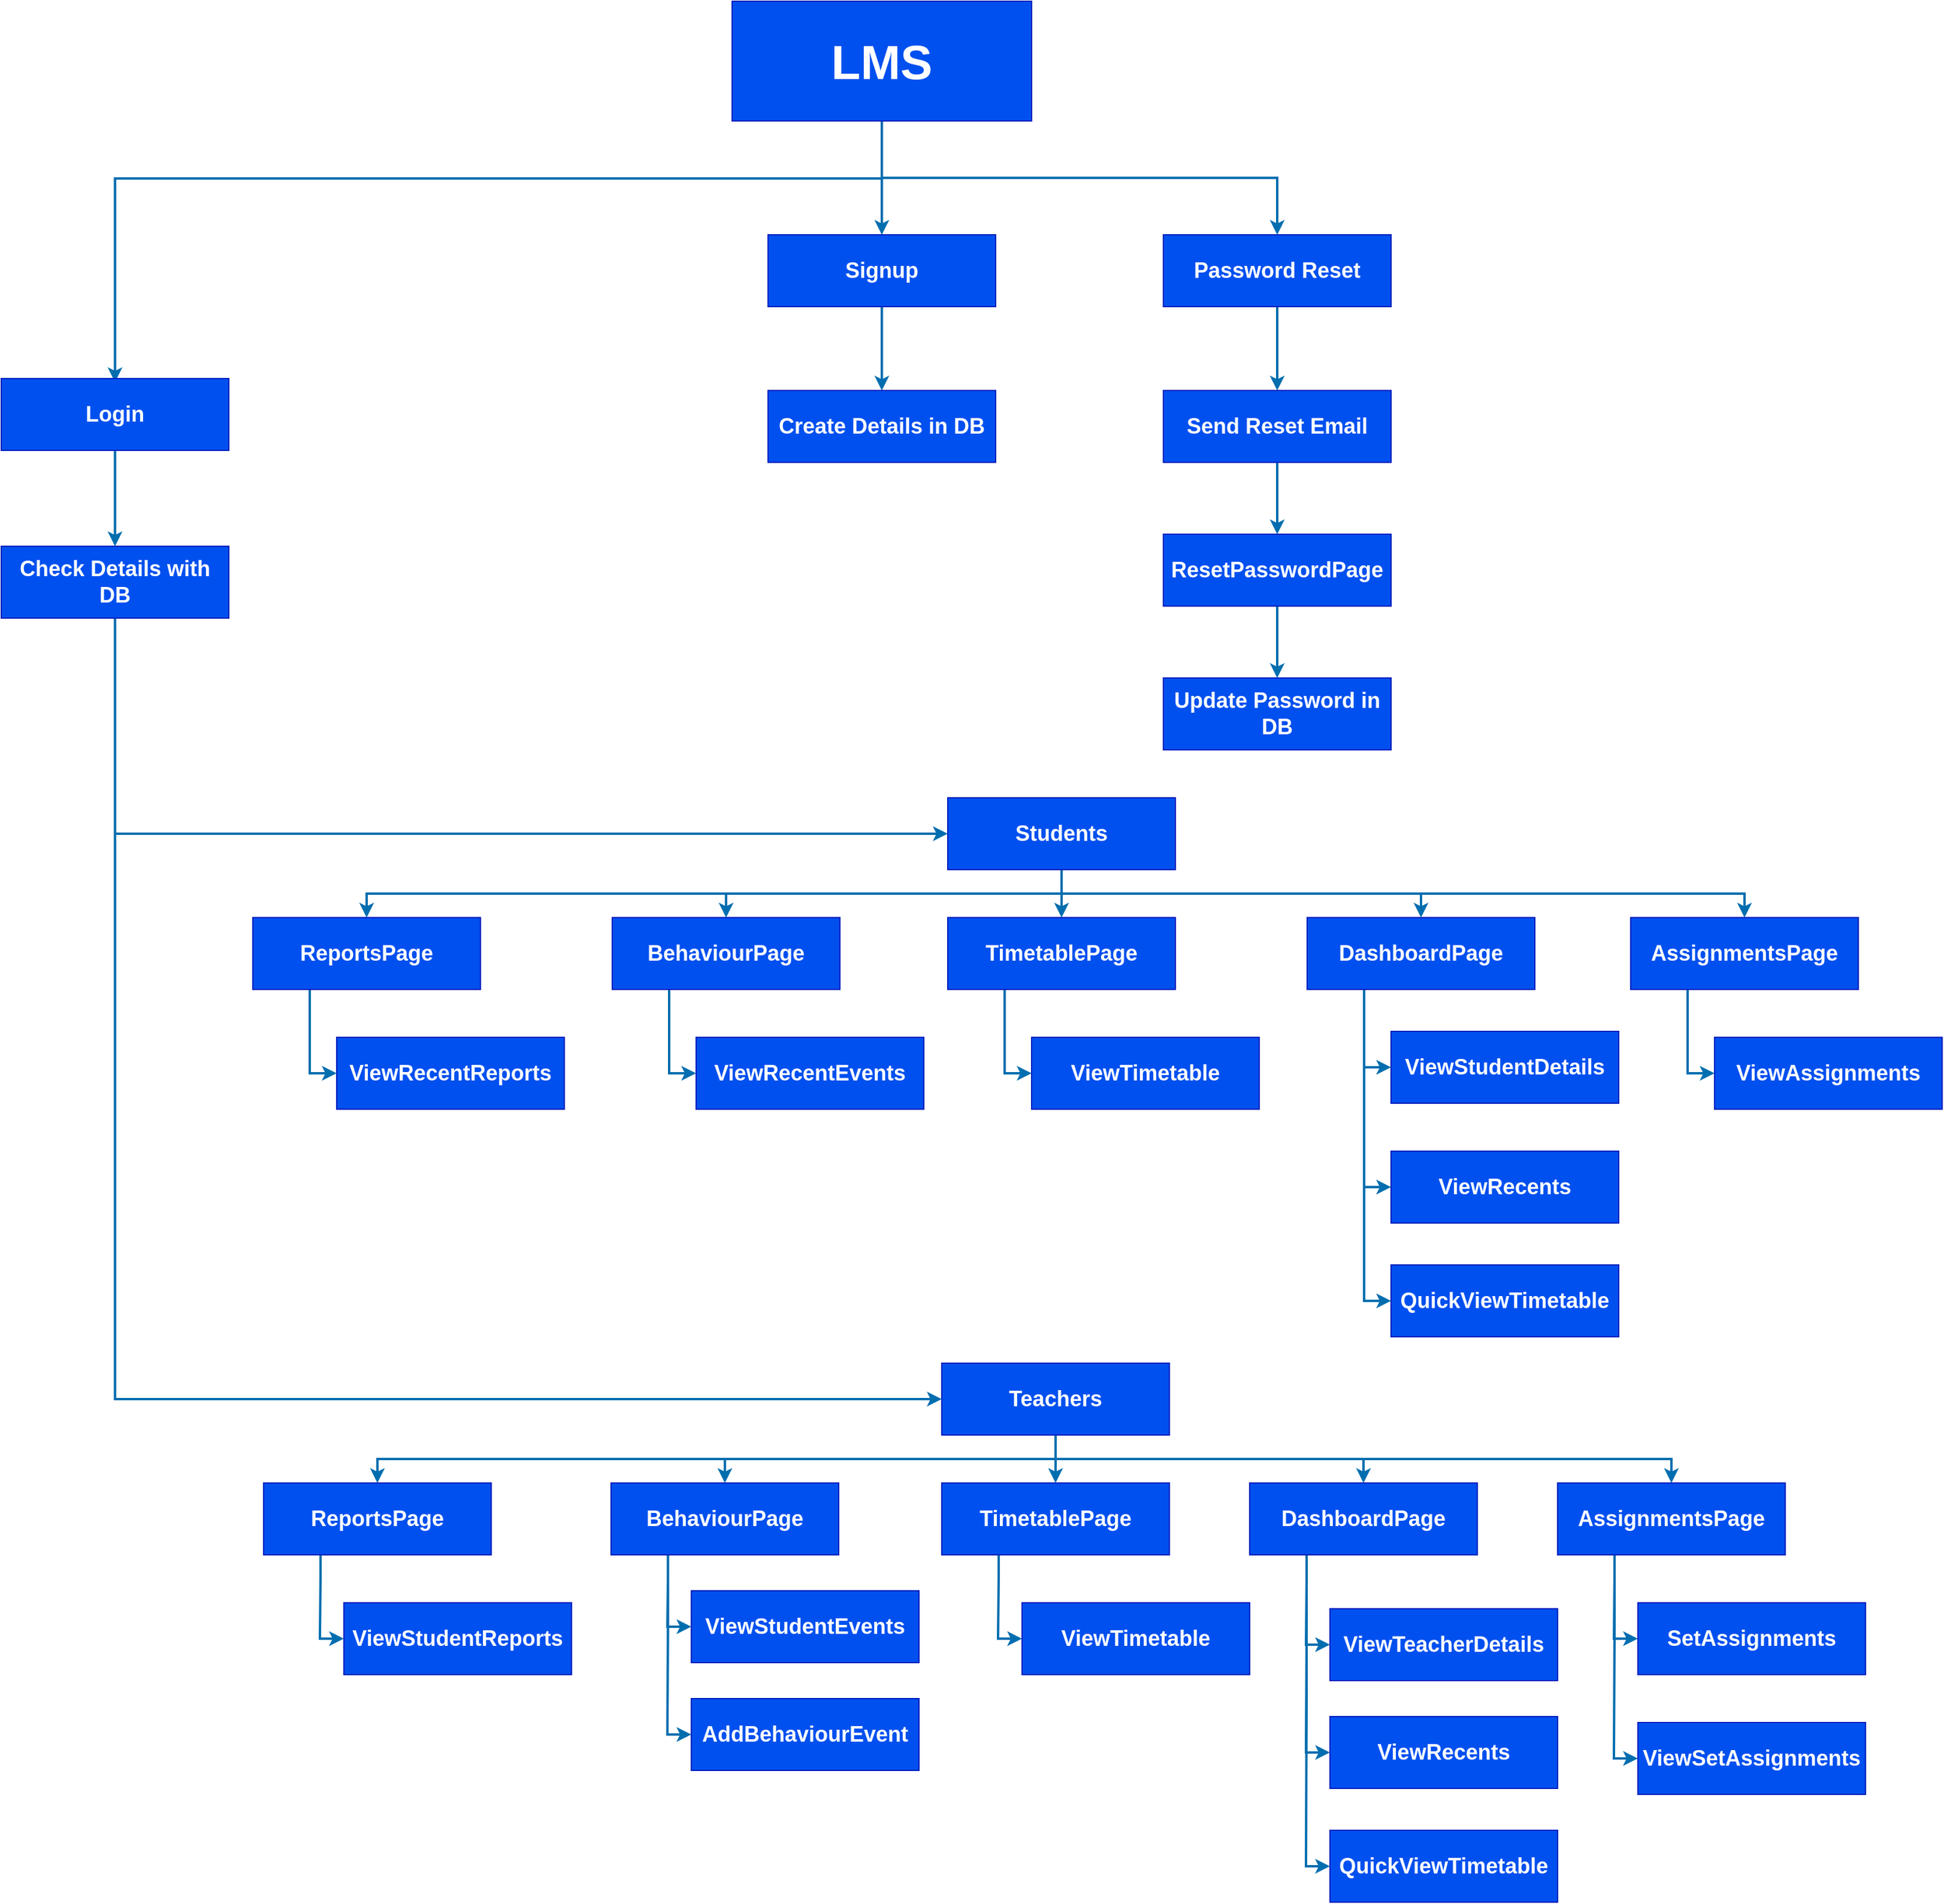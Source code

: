 <mxfile version="24.7.17">
  <diagram name="Page-1" id="UtbOK0zW5hsTkXZm0h4_">
    <mxGraphModel dx="2625" dy="1638" grid="1" gridSize="10" guides="1" tooltips="1" connect="1" arrows="1" fold="1" page="1" pageScale="1" pageWidth="10000" pageHeight="10000" math="0" shadow="0">
      <root>
        <mxCell id="0" />
        <mxCell id="1" parent="0" />
        <mxCell id="uby8TdKSxkSI9Pqp53rK-13" style="edgeStyle=orthogonalEdgeStyle;rounded=0;orthogonalLoop=1;jettySize=auto;html=1;exitX=0.5;exitY=1;exitDx=0;exitDy=0;entryX=0.5;entryY=0;entryDx=0;entryDy=0;fillColor=#1ba1e2;strokeColor=#006EAF;strokeWidth=2;" parent="1" source="NwVNzG-oY3nR5FVAmbtb-1" target="NwVNzG-oY3nR5FVAmbtb-10" edge="1">
          <mxGeometry relative="1" as="geometry" />
        </mxCell>
        <mxCell id="uby8TdKSxkSI9Pqp53rK-15" style="edgeStyle=orthogonalEdgeStyle;rounded=0;orthogonalLoop=1;jettySize=auto;html=1;exitX=0.5;exitY=1;exitDx=0;exitDy=0;fillColor=#1ba1e2;strokeColor=#006EAF;strokeWidth=2;" parent="1" source="NwVNzG-oY3nR5FVAmbtb-1" target="NwVNzG-oY3nR5FVAmbtb-11" edge="1">
          <mxGeometry relative="1" as="geometry" />
        </mxCell>
        <mxCell id="uby8TdKSxkSI9Pqp53rK-63" style="edgeStyle=orthogonalEdgeStyle;rounded=0;orthogonalLoop=1;jettySize=auto;html=1;exitX=0.5;exitY=1;exitDx=0;exitDy=0;entryX=0.5;entryY=0;entryDx=0;entryDy=0;fillColor=#1ba1e2;strokeColor=#006EAF;strokeWidth=2;" parent="1" edge="1">
          <mxGeometry relative="1" as="geometry">
            <mxPoint x="3325" y="4128" as="sourcePoint" />
            <mxPoint x="2685" y="4343" as="targetPoint" />
            <Array as="points">
              <mxPoint x="3325" y="4173" />
              <mxPoint x="2685" y="4173" />
            </Array>
          </mxGeometry>
        </mxCell>
        <mxCell id="NwVNzG-oY3nR5FVAmbtb-1" value="&lt;h1&gt;&lt;b style=&quot;&quot;&gt;&lt;font style=&quot;font-size: 40px;&quot; face=&quot;Helvetica&quot;&gt;LMS&lt;/font&gt;&lt;/b&gt;&lt;/h1&gt;" style="rounded=0;whiteSpace=wrap;html=1;fillColor=#0050ef;strokeColor=#001DBC;fontFamily=Montserrat;fontSource=%22https%3A%2F%2Ffonts.googleapis.com%2Fcss2%3Ffamily%3DMontserrat%3Awght%40100%3B200%3B300%3B400%3B500%3B600%3B700%3B800%3B900%26display%3Dswap;fontColor=#ffffff;" parent="1" vertex="1">
          <mxGeometry x="3200" y="4025" width="250" height="100" as="geometry" />
        </mxCell>
        <mxCell id="uby8TdKSxkSI9Pqp53rK-23" style="edgeStyle=orthogonalEdgeStyle;rounded=0;orthogonalLoop=1;jettySize=auto;html=1;exitX=0.5;exitY=1;exitDx=0;exitDy=0;entryX=0.5;entryY=0;entryDx=0;entryDy=0;fillColor=#1ba1e2;strokeColor=#006EAF;strokeWidth=2;" parent="1" source="NwVNzG-oY3nR5FVAmbtb-7" target="NwVNzG-oY3nR5FVAmbtb-12" edge="1">
          <mxGeometry relative="1" as="geometry" />
        </mxCell>
        <mxCell id="uby8TdKSxkSI9Pqp53rK-31" style="edgeStyle=orthogonalEdgeStyle;rounded=0;orthogonalLoop=1;jettySize=auto;html=1;exitX=0.5;exitY=1;exitDx=0;exitDy=0;entryX=0.5;entryY=0;entryDx=0;entryDy=0;fillColor=#1ba1e2;strokeColor=#006EAF;strokeWidth=2;" parent="1" source="NwVNzG-oY3nR5FVAmbtb-7" target="NwVNzG-oY3nR5FVAmbtb-14" edge="1">
          <mxGeometry relative="1" as="geometry" />
        </mxCell>
        <mxCell id="uby8TdKSxkSI9Pqp53rK-32" style="edgeStyle=orthogonalEdgeStyle;rounded=0;orthogonalLoop=1;jettySize=auto;html=1;exitX=0.5;exitY=1;exitDx=0;exitDy=0;entryX=0.5;entryY=0;entryDx=0;entryDy=0;fillColor=#1ba1e2;strokeColor=#006EAF;strokeWidth=2;" parent="1" source="NwVNzG-oY3nR5FVAmbtb-7" target="NwVNzG-oY3nR5FVAmbtb-13" edge="1">
          <mxGeometry relative="1" as="geometry" />
        </mxCell>
        <mxCell id="uby8TdKSxkSI9Pqp53rK-33" style="edgeStyle=orthogonalEdgeStyle;rounded=0;orthogonalLoop=1;jettySize=auto;html=1;exitX=0.5;exitY=1;exitDx=0;exitDy=0;entryX=0.5;entryY=0;entryDx=0;entryDy=0;fillColor=#1ba1e2;strokeColor=#006EAF;strokeWidth=2;" parent="1" source="NwVNzG-oY3nR5FVAmbtb-7" target="NwVNzG-oY3nR5FVAmbtb-15" edge="1">
          <mxGeometry relative="1" as="geometry" />
        </mxCell>
        <mxCell id="uby8TdKSxkSI9Pqp53rK-34" style="edgeStyle=orthogonalEdgeStyle;rounded=0;orthogonalLoop=1;jettySize=auto;html=1;exitX=0.5;exitY=1;exitDx=0;exitDy=0;entryX=0.5;entryY=0;entryDx=0;entryDy=0;fillColor=#1ba1e2;strokeColor=#006EAF;strokeWidth=2;" parent="1" source="NwVNzG-oY3nR5FVAmbtb-7" target="NwVNzG-oY3nR5FVAmbtb-37" edge="1">
          <mxGeometry relative="1" as="geometry" />
        </mxCell>
        <mxCell id="NwVNzG-oY3nR5FVAmbtb-7" value="&lt;h2&gt;&lt;font face=&quot;Helvetica&quot;&gt;Students&lt;/font&gt;&lt;/h2&gt;" style="rounded=0;whiteSpace=wrap;html=1;fillColor=#0050ef;strokeColor=#001DBC;fontFamily=Montserrat;fontSource=%22https%3A%2F%2Ffonts.googleapis.com%2Fcss2%3Ffamily%3DMontserrat%3Awght%40100%3B200%3B300%3B400%3B500%3B600%3B700%3B800%3B900%26display%3Dswap;fontColor=#ffffff;" parent="1" vertex="1">
          <mxGeometry x="3380" y="4690" width="190" height="60" as="geometry" />
        </mxCell>
        <mxCell id="uby8TdKSxkSI9Pqp53rK-37" style="edgeStyle=orthogonalEdgeStyle;rounded=0;orthogonalLoop=1;jettySize=auto;html=1;exitX=0.5;exitY=1;exitDx=0;exitDy=0;entryX=0.5;entryY=0;entryDx=0;entryDy=0;fillColor=#1ba1e2;strokeColor=#006EAF;strokeWidth=2;" parent="1" source="NwVNzG-oY3nR5FVAmbtb-8" target="NwVNzG-oY3nR5FVAmbtb-17" edge="1">
          <mxGeometry relative="1" as="geometry" />
        </mxCell>
        <mxCell id="uby8TdKSxkSI9Pqp53rK-38" style="edgeStyle=orthogonalEdgeStyle;rounded=0;orthogonalLoop=1;jettySize=auto;html=1;exitX=0.5;exitY=1;exitDx=0;exitDy=0;entryX=0.5;entryY=0;entryDx=0;entryDy=0;fillColor=#1ba1e2;strokeColor=#006EAF;strokeWidth=2;" parent="1" source="NwVNzG-oY3nR5FVAmbtb-8" target="NwVNzG-oY3nR5FVAmbtb-19" edge="1">
          <mxGeometry relative="1" as="geometry" />
        </mxCell>
        <mxCell id="uby8TdKSxkSI9Pqp53rK-39" style="edgeStyle=orthogonalEdgeStyle;rounded=0;orthogonalLoop=1;jettySize=auto;html=1;exitX=0.5;exitY=1;exitDx=0;exitDy=0;entryX=0.5;entryY=0;entryDx=0;entryDy=0;fillColor=#1ba1e2;strokeColor=#006EAF;strokeWidth=2;" parent="1" source="NwVNzG-oY3nR5FVAmbtb-8" target="NwVNzG-oY3nR5FVAmbtb-18" edge="1">
          <mxGeometry relative="1" as="geometry" />
        </mxCell>
        <mxCell id="uby8TdKSxkSI9Pqp53rK-40" style="edgeStyle=orthogonalEdgeStyle;rounded=0;orthogonalLoop=1;jettySize=auto;html=1;exitX=0.5;exitY=1;exitDx=0;exitDy=0;fillColor=#1ba1e2;strokeColor=#006EAF;strokeWidth=2;" parent="1" source="NwVNzG-oY3nR5FVAmbtb-8" target="NwVNzG-oY3nR5FVAmbtb-20" edge="1">
          <mxGeometry relative="1" as="geometry" />
        </mxCell>
        <mxCell id="uby8TdKSxkSI9Pqp53rK-41" style="edgeStyle=orthogonalEdgeStyle;rounded=0;orthogonalLoop=1;jettySize=auto;html=1;exitX=0.5;exitY=1;exitDx=0;exitDy=0;entryX=0.5;entryY=0;entryDx=0;entryDy=0;fillColor=#1ba1e2;strokeColor=#006EAF;strokeWidth=2;" parent="1" source="NwVNzG-oY3nR5FVAmbtb-8" target="NwVNzG-oY3nR5FVAmbtb-21" edge="1">
          <mxGeometry relative="1" as="geometry" />
        </mxCell>
        <mxCell id="NwVNzG-oY3nR5FVAmbtb-8" value="&lt;h2&gt;&lt;font face=&quot;Helvetica&quot;&gt;Teachers&lt;/font&gt;&lt;/h2&gt;" style="rounded=0;whiteSpace=wrap;html=1;fillColor=#0050ef;strokeColor=#001DBC;fontFamily=Montserrat;fontSource=%22https%3A%2F%2Ffonts.googleapis.com%2Fcss2%3Ffamily%3DMontserrat%3Awght%40100%3B200%3B300%3B400%3B500%3B600%3B700%3B800%3B900%26display%3Dswap;fontColor=#ffffff;" parent="1" vertex="1">
          <mxGeometry x="3375" y="5162" width="190" height="60" as="geometry" />
        </mxCell>
        <mxCell id="uby8TdKSxkSI9Pqp53rK-20" style="edgeStyle=orthogonalEdgeStyle;rounded=0;orthogonalLoop=1;jettySize=auto;html=1;exitX=0.5;exitY=1;exitDx=0;exitDy=0;entryX=0.5;entryY=0;entryDx=0;entryDy=0;fillColor=#1ba1e2;strokeColor=#006EAF;strokeWidth=2;" parent="1" source="NwVNzG-oY3nR5FVAmbtb-9" target="uby8TdKSxkSI9Pqp53rK-1" edge="1">
          <mxGeometry relative="1" as="geometry" />
        </mxCell>
        <mxCell id="NwVNzG-oY3nR5FVAmbtb-9" value="&lt;h2&gt;&lt;font face=&quot;Helvetica&quot;&gt;Login&lt;/font&gt;&lt;/h2&gt;" style="rounded=0;whiteSpace=wrap;html=1;fillColor=#0050ef;strokeColor=#001DBC;fontFamily=Montserrat;fontSource=%22https%3A%2F%2Ffonts.googleapis.com%2Fcss2%3Ffamily%3DMontserrat%3Awght%40100%3B200%3B300%3B400%3B500%3B600%3B700%3B800%3B900%26display%3Dswap;fontColor=#ffffff;" parent="1" vertex="1">
          <mxGeometry x="2590" y="4340" width="190" height="60" as="geometry" />
        </mxCell>
        <mxCell id="uby8TdKSxkSI9Pqp53rK-19" style="edgeStyle=orthogonalEdgeStyle;rounded=0;orthogonalLoop=1;jettySize=auto;html=1;exitX=0.5;exitY=1;exitDx=0;exitDy=0;entryX=0.5;entryY=0;entryDx=0;entryDy=0;fillColor=#1ba1e2;strokeColor=#006EAF;strokeWidth=2;" parent="1" source="NwVNzG-oY3nR5FVAmbtb-10" target="uby8TdKSxkSI9Pqp53rK-2" edge="1">
          <mxGeometry relative="1" as="geometry" />
        </mxCell>
        <mxCell id="NwVNzG-oY3nR5FVAmbtb-10" value="&lt;h2&gt;&lt;font face=&quot;Helvetica&quot;&gt;Signup&lt;/font&gt;&lt;/h2&gt;" style="rounded=0;whiteSpace=wrap;html=1;fillColor=#0050ef;strokeColor=#001DBC;fontFamily=Montserrat;fontSource=%22https%3A%2F%2Ffonts.googleapis.com%2Fcss2%3Ffamily%3DMontserrat%3Awght%40100%3B200%3B300%3B400%3B500%3B600%3B700%3B800%3B900%26display%3Dswap;fontColor=#ffffff;" parent="1" vertex="1">
          <mxGeometry x="3230" y="4220" width="190" height="60" as="geometry" />
        </mxCell>
        <mxCell id="uby8TdKSxkSI9Pqp53rK-16" style="edgeStyle=orthogonalEdgeStyle;rounded=0;orthogonalLoop=1;jettySize=auto;html=1;exitX=0.5;exitY=1;exitDx=0;exitDy=0;entryX=0.5;entryY=0;entryDx=0;entryDy=0;fillColor=#1ba1e2;strokeColor=#006EAF;strokeWidth=2;" parent="1" source="NwVNzG-oY3nR5FVAmbtb-11" target="uby8TdKSxkSI9Pqp53rK-3" edge="1">
          <mxGeometry relative="1" as="geometry" />
        </mxCell>
        <mxCell id="NwVNzG-oY3nR5FVAmbtb-11" value="&lt;h2&gt;&lt;font face=&quot;Helvetica&quot;&gt;Password Reset&lt;/font&gt;&lt;/h2&gt;" style="rounded=0;whiteSpace=wrap;html=1;fillColor=#0050ef;strokeColor=#001DBC;fontFamily=Montserrat;fontSource=%22https%3A%2F%2Ffonts.googleapis.com%2Fcss2%3Ffamily%3DMontserrat%3Awght%40100%3B200%3B300%3B400%3B500%3B600%3B700%3B800%3B900%26display%3Dswap;fontColor=#ffffff;" parent="1" vertex="1">
          <mxGeometry x="3560" y="4220" width="190" height="60" as="geometry" />
        </mxCell>
        <mxCell id="uby8TdKSxkSI9Pqp53rK-25" style="edgeStyle=orthogonalEdgeStyle;rounded=0;orthogonalLoop=1;jettySize=auto;html=1;exitX=0.25;exitY=1;exitDx=0;exitDy=0;entryX=0;entryY=0.5;entryDx=0;entryDy=0;fillColor=#1ba1e2;strokeColor=#006EAF;strokeWidth=2;" parent="1" source="NwVNzG-oY3nR5FVAmbtb-12" target="NwVNzG-oY3nR5FVAmbtb-22" edge="1">
          <mxGeometry relative="1" as="geometry" />
        </mxCell>
        <mxCell id="NwVNzG-oY3nR5FVAmbtb-12" value="&lt;h2&gt;&lt;font face=&quot;Helvetica&quot;&gt;AssignmentsPage&lt;/font&gt;&lt;/h2&gt;" style="rounded=0;whiteSpace=wrap;html=1;fillColor=#0050ef;strokeColor=#001DBC;fontFamily=Montserrat;fontSource=%22https%3A%2F%2Ffonts.googleapis.com%2Fcss2%3Ffamily%3DMontserrat%3Awght%40100%3B200%3B300%3B400%3B500%3B600%3B700%3B800%3B900%26display%3Dswap;fontColor=#ffffff;" parent="1" vertex="1">
          <mxGeometry x="3950" y="4790" width="190" height="60" as="geometry" />
        </mxCell>
        <mxCell id="uby8TdKSxkSI9Pqp53rK-26" style="edgeStyle=orthogonalEdgeStyle;rounded=0;orthogonalLoop=1;jettySize=auto;html=1;exitX=0.25;exitY=1;exitDx=0;exitDy=0;entryX=0;entryY=0.5;entryDx=0;entryDy=0;fillColor=#1ba1e2;strokeColor=#006EAF;strokeWidth=2;" parent="1" source="NwVNzG-oY3nR5FVAmbtb-13" target="NwVNzG-oY3nR5FVAmbtb-23" edge="1">
          <mxGeometry relative="1" as="geometry" />
        </mxCell>
        <mxCell id="uby8TdKSxkSI9Pqp53rK-30" style="edgeStyle=orthogonalEdgeStyle;rounded=0;orthogonalLoop=1;jettySize=auto;html=1;exitX=0.25;exitY=1;exitDx=0;exitDy=0;entryX=0;entryY=0.5;entryDx=0;entryDy=0;fillColor=#1ba1e2;strokeColor=#006EAF;strokeWidth=2;" parent="1" source="NwVNzG-oY3nR5FVAmbtb-13" target="NwVNzG-oY3nR5FVAmbtb-24" edge="1">
          <mxGeometry relative="1" as="geometry" />
        </mxCell>
        <mxCell id="uby8TdKSxkSI9Pqp53rK-53" style="edgeStyle=orthogonalEdgeStyle;rounded=0;orthogonalLoop=1;jettySize=auto;html=1;exitX=0.25;exitY=1;exitDx=0;exitDy=0;entryX=0;entryY=0.5;entryDx=0;entryDy=0;fillColor=#1ba1e2;strokeColor=#006EAF;strokeWidth=2;" parent="1" source="NwVNzG-oY3nR5FVAmbtb-13" target="uby8TdKSxkSI9Pqp53rK-51" edge="1">
          <mxGeometry relative="1" as="geometry" />
        </mxCell>
        <mxCell id="NwVNzG-oY3nR5FVAmbtb-13" value="&lt;h2&gt;&lt;font face=&quot;Helvetica&quot;&gt;DashboardPage&lt;/font&gt;&lt;/h2&gt;" style="rounded=0;whiteSpace=wrap;html=1;fillColor=#0050ef;strokeColor=#001DBC;fontFamily=Montserrat;fontSource=%22https%3A%2F%2Ffonts.googleapis.com%2Fcss2%3Ffamily%3DMontserrat%3Awght%40100%3B200%3B300%3B400%3B500%3B600%3B700%3B800%3B900%26display%3Dswap;fontColor=#ffffff;" parent="1" vertex="1">
          <mxGeometry x="3680" y="4790" width="190" height="60" as="geometry" />
        </mxCell>
        <mxCell id="uby8TdKSxkSI9Pqp53rK-27" style="edgeStyle=orthogonalEdgeStyle;rounded=0;orthogonalLoop=1;jettySize=auto;html=1;exitX=0.25;exitY=1;exitDx=0;exitDy=0;entryX=0;entryY=0.5;entryDx=0;entryDy=0;fillColor=#1ba1e2;strokeColor=#006EAF;strokeWidth=2;" parent="1" source="NwVNzG-oY3nR5FVAmbtb-14" target="NwVNzG-oY3nR5FVAmbtb-25" edge="1">
          <mxGeometry relative="1" as="geometry" />
        </mxCell>
        <mxCell id="NwVNzG-oY3nR5FVAmbtb-14" value="&lt;h2&gt;&lt;font face=&quot;Helvetica&quot;&gt;TimetablePage&lt;/font&gt;&lt;/h2&gt;" style="rounded=0;whiteSpace=wrap;html=1;fillColor=#0050ef;strokeColor=#001DBC;fontFamily=Montserrat;fontSource=%22https%3A%2F%2Ffonts.googleapis.com%2Fcss2%3Ffamily%3DMontserrat%3Awght%40100%3B200%3B300%3B400%3B500%3B600%3B700%3B800%3B900%26display%3Dswap;fontColor=#ffffff;" parent="1" vertex="1">
          <mxGeometry x="3380" y="4790" width="190" height="60" as="geometry" />
        </mxCell>
        <mxCell id="uby8TdKSxkSI9Pqp53rK-28" style="edgeStyle=orthogonalEdgeStyle;rounded=0;orthogonalLoop=1;jettySize=auto;html=1;exitX=0.25;exitY=1;exitDx=0;exitDy=0;entryX=0;entryY=0.5;entryDx=0;entryDy=0;fillColor=#1ba1e2;strokeColor=#006EAF;strokeWidth=2;" parent="1" source="NwVNzG-oY3nR5FVAmbtb-15" target="NwVNzG-oY3nR5FVAmbtb-16" edge="1">
          <mxGeometry relative="1" as="geometry" />
        </mxCell>
        <mxCell id="NwVNzG-oY3nR5FVAmbtb-15" value="&lt;h2&gt;&lt;font face=&quot;Helvetica&quot;&gt;BehaviourPage&lt;/font&gt;&lt;/h2&gt;" style="rounded=0;whiteSpace=wrap;html=1;fillColor=#0050ef;strokeColor=#001DBC;fontFamily=Montserrat;fontSource=%22https%3A%2F%2Ffonts.googleapis.com%2Fcss2%3Ffamily%3DMontserrat%3Awght%40100%3B200%3B300%3B400%3B500%3B600%3B700%3B800%3B900%26display%3Dswap;fontColor=#ffffff;" parent="1" vertex="1">
          <mxGeometry x="3100" y="4790" width="190" height="60" as="geometry" />
        </mxCell>
        <mxCell id="NwVNzG-oY3nR5FVAmbtb-16" value="&lt;h2&gt;&lt;font face=&quot;Helvetica&quot;&gt;ViewRecentEvents&lt;/font&gt;&lt;/h2&gt;" style="rounded=0;whiteSpace=wrap;html=1;fillColor=#0050ef;strokeColor=#001DBC;fontFamily=Montserrat;fontSource=%22https%3A%2F%2Ffonts.googleapis.com%2Fcss2%3Ffamily%3DMontserrat%3Awght%40100%3B200%3B300%3B400%3B500%3B600%3B700%3B800%3B900%26display%3Dswap;fontColor=#ffffff;" parent="1" vertex="1">
          <mxGeometry x="3170" y="4890" width="190" height="60" as="geometry" />
        </mxCell>
        <mxCell id="uby8TdKSxkSI9Pqp53rK-36" style="edgeStyle=orthogonalEdgeStyle;rounded=0;orthogonalLoop=1;jettySize=auto;html=1;exitX=0.25;exitY=1;exitDx=0;exitDy=0;entryX=0;entryY=0.5;entryDx=0;entryDy=0;fillColor=#1ba1e2;strokeColor=#006EAF;strokeWidth=2;" parent="1" source="NwVNzG-oY3nR5FVAmbtb-17" target="NwVNzG-oY3nR5FVAmbtb-27" edge="1">
          <mxGeometry relative="1" as="geometry" />
        </mxCell>
        <mxCell id="uby8TdKSxkSI9Pqp53rK-48" style="edgeStyle=orthogonalEdgeStyle;rounded=0;orthogonalLoop=1;jettySize=auto;html=1;exitX=0.25;exitY=1;exitDx=0;exitDy=0;entryX=0;entryY=0.5;entryDx=0;entryDy=0;fillColor=#1ba1e2;strokeColor=#006EAF;strokeWidth=2;" parent="1" source="NwVNzG-oY3nR5FVAmbtb-17" target="NwVNzG-oY3nR5FVAmbtb-28" edge="1">
          <mxGeometry relative="1" as="geometry" />
        </mxCell>
        <mxCell id="NwVNzG-oY3nR5FVAmbtb-17" value="&lt;h2&gt;&lt;font face=&quot;Helvetica&quot;&gt;AssignmentsPage&lt;/font&gt;&lt;/h2&gt;" style="rounded=0;whiteSpace=wrap;html=1;fillColor=#0050ef;strokeColor=#001DBC;fontFamily=Montserrat;fontSource=%22https%3A%2F%2Ffonts.googleapis.com%2Fcss2%3Ffamily%3DMontserrat%3Awght%40100%3B200%3B300%3B400%3B500%3B600%3B700%3B800%3B900%26display%3Dswap;fontColor=#ffffff;" parent="1" vertex="1">
          <mxGeometry x="3889" y="5262" width="190" height="60" as="geometry" />
        </mxCell>
        <mxCell id="uby8TdKSxkSI9Pqp53rK-46" style="edgeStyle=orthogonalEdgeStyle;rounded=0;orthogonalLoop=1;jettySize=auto;html=1;exitX=0.25;exitY=1;exitDx=0;exitDy=0;entryX=0;entryY=0.5;entryDx=0;entryDy=0;fillColor=#1ba1e2;strokeColor=#006EAF;strokeWidth=2;" parent="1" source="NwVNzG-oY3nR5FVAmbtb-18" target="NwVNzG-oY3nR5FVAmbtb-29" edge="1">
          <mxGeometry relative="1" as="geometry" />
        </mxCell>
        <mxCell id="uby8TdKSxkSI9Pqp53rK-47" style="edgeStyle=orthogonalEdgeStyle;rounded=0;orthogonalLoop=1;jettySize=auto;html=1;exitX=0.25;exitY=1;exitDx=0;exitDy=0;entryX=0;entryY=0.5;entryDx=0;entryDy=0;fillColor=#1ba1e2;strokeColor=#006EAF;strokeWidth=2;" parent="1" source="NwVNzG-oY3nR5FVAmbtb-18" target="NwVNzG-oY3nR5FVAmbtb-30" edge="1">
          <mxGeometry relative="1" as="geometry" />
        </mxCell>
        <mxCell id="uby8TdKSxkSI9Pqp53rK-50" style="edgeStyle=orthogonalEdgeStyle;rounded=0;orthogonalLoop=1;jettySize=auto;html=1;exitX=0.25;exitY=1;exitDx=0;exitDy=0;entryX=0;entryY=0.5;entryDx=0;entryDy=0;fillColor=#1ba1e2;strokeColor=#006EAF;strokeWidth=2;" parent="1" source="NwVNzG-oY3nR5FVAmbtb-18" target="uby8TdKSxkSI9Pqp53rK-49" edge="1">
          <mxGeometry relative="1" as="geometry" />
        </mxCell>
        <mxCell id="NwVNzG-oY3nR5FVAmbtb-18" value="&lt;h2&gt;&lt;font face=&quot;Helvetica&quot;&gt;DashboardPage&lt;/font&gt;&lt;/h2&gt;" style="rounded=0;whiteSpace=wrap;html=1;fillColor=#0050ef;strokeColor=#001DBC;fontFamily=Montserrat;fontSource=%22https%3A%2F%2Ffonts.googleapis.com%2Fcss2%3Ffamily%3DMontserrat%3Awght%40100%3B200%3B300%3B400%3B500%3B600%3B700%3B800%3B900%26display%3Dswap;fontColor=#ffffff;" parent="1" vertex="1">
          <mxGeometry x="3632" y="5262" width="190" height="60" as="geometry" />
        </mxCell>
        <mxCell id="uby8TdKSxkSI9Pqp53rK-45" style="edgeStyle=orthogonalEdgeStyle;rounded=0;orthogonalLoop=1;jettySize=auto;html=1;exitX=0.25;exitY=1;exitDx=0;exitDy=0;entryX=0;entryY=0.5;entryDx=0;entryDy=0;fillColor=#1ba1e2;strokeColor=#006EAF;strokeWidth=2;" parent="1" source="NwVNzG-oY3nR5FVAmbtb-19" target="NwVNzG-oY3nR5FVAmbtb-31" edge="1">
          <mxGeometry relative="1" as="geometry" />
        </mxCell>
        <mxCell id="NwVNzG-oY3nR5FVAmbtb-19" value="&lt;h2&gt;&lt;font face=&quot;Helvetica&quot;&gt;TimetablePage&lt;/font&gt;&lt;/h2&gt;" style="rounded=0;whiteSpace=wrap;html=1;fillColor=#0050ef;strokeColor=#001DBC;fontFamily=Montserrat;fontSource=%22https%3A%2F%2Ffonts.googleapis.com%2Fcss2%3Ffamily%3DMontserrat%3Awght%40100%3B200%3B300%3B400%3B500%3B600%3B700%3B800%3B900%26display%3Dswap;fontColor=#ffffff;" parent="1" vertex="1">
          <mxGeometry x="3375" y="5262" width="190" height="60" as="geometry" />
        </mxCell>
        <mxCell id="uby8TdKSxkSI9Pqp53rK-43" style="edgeStyle=orthogonalEdgeStyle;rounded=0;orthogonalLoop=1;jettySize=auto;html=1;exitX=0.25;exitY=1;exitDx=0;exitDy=0;entryX=0;entryY=0.5;entryDx=0;entryDy=0;fillColor=#1ba1e2;strokeColor=#006EAF;strokeWidth=2;" parent="1" source="NwVNzG-oY3nR5FVAmbtb-20" target="NwVNzG-oY3nR5FVAmbtb-33" edge="1">
          <mxGeometry relative="1" as="geometry" />
        </mxCell>
        <mxCell id="uby8TdKSxkSI9Pqp53rK-44" style="edgeStyle=orthogonalEdgeStyle;rounded=0;orthogonalLoop=1;jettySize=auto;html=1;exitX=0.25;exitY=1;exitDx=0;exitDy=0;entryX=0;entryY=0.5;entryDx=0;entryDy=0;fillColor=#1ba1e2;strokeColor=#006EAF;strokeWidth=2;" parent="1" source="NwVNzG-oY3nR5FVAmbtb-20" target="NwVNzG-oY3nR5FVAmbtb-32" edge="1">
          <mxGeometry relative="1" as="geometry" />
        </mxCell>
        <mxCell id="NwVNzG-oY3nR5FVAmbtb-20" value="&lt;h2&gt;&lt;font face=&quot;Helvetica&quot;&gt;BehaviourPage&lt;/font&gt;&lt;/h2&gt;" style="rounded=0;whiteSpace=wrap;html=1;fillColor=#0050ef;strokeColor=#001DBC;fontFamily=Montserrat;fontSource=%22https%3A%2F%2Ffonts.googleapis.com%2Fcss2%3Ffamily%3DMontserrat%3Awght%40100%3B200%3B300%3B400%3B500%3B600%3B700%3B800%3B900%26display%3Dswap;fontColor=#ffffff;" parent="1" vertex="1">
          <mxGeometry x="3099" y="5262" width="190" height="60" as="geometry" />
        </mxCell>
        <mxCell id="uby8TdKSxkSI9Pqp53rK-42" style="edgeStyle=orthogonalEdgeStyle;rounded=0;orthogonalLoop=1;jettySize=auto;html=1;exitX=0.25;exitY=1;exitDx=0;exitDy=0;entryX=0;entryY=0.5;entryDx=0;entryDy=0;fillColor=#1ba1e2;strokeColor=#006EAF;strokeWidth=2;" parent="1" source="NwVNzG-oY3nR5FVAmbtb-21" target="NwVNzG-oY3nR5FVAmbtb-35" edge="1">
          <mxGeometry relative="1" as="geometry" />
        </mxCell>
        <mxCell id="NwVNzG-oY3nR5FVAmbtb-21" value="&lt;h2&gt;&lt;font face=&quot;Helvetica&quot;&gt;ReportsPage&lt;/font&gt;&lt;br&gt;&lt;/h2&gt;" style="rounded=0;whiteSpace=wrap;html=1;fillColor=#0050ef;strokeColor=#001DBC;fontFamily=Montserrat;fontSource=%22https%3A%2F%2Ffonts.googleapis.com%2Fcss2%3Ffamily%3DMontserrat%3Awght%40100%3B200%3B300%3B400%3B500%3B600%3B700%3B800%3B900%26display%3Dswap;fontColor=#ffffff;" parent="1" vertex="1">
          <mxGeometry x="2809" y="5262" width="190" height="60" as="geometry" />
        </mxCell>
        <mxCell id="NwVNzG-oY3nR5FVAmbtb-22" value="&lt;h2&gt;&lt;font face=&quot;Helvetica&quot;&gt;ViewAssignments&lt;/font&gt;&lt;/h2&gt;" style="rounded=0;whiteSpace=wrap;html=1;fillColor=#0050ef;strokeColor=#001DBC;fontFamily=Montserrat;fontSource=%22https%3A%2F%2Ffonts.googleapis.com%2Fcss2%3Ffamily%3DMontserrat%3Awght%40100%3B200%3B300%3B400%3B500%3B600%3B700%3B800%3B900%26display%3Dswap;fontColor=#ffffff;" parent="1" vertex="1">
          <mxGeometry x="4020" y="4890" width="190" height="60" as="geometry" />
        </mxCell>
        <mxCell id="NwVNzG-oY3nR5FVAmbtb-23" value="&lt;h2&gt;&lt;font face=&quot;Helvetica&quot;&gt;ViewStudentDetails&lt;/font&gt;&lt;/h2&gt;" style="rounded=0;whiteSpace=wrap;html=1;fillColor=#0050ef;strokeColor=#001DBC;fontFamily=Montserrat;fontSource=%22https%3A%2F%2Ffonts.googleapis.com%2Fcss2%3Ffamily%3DMontserrat%3Awght%40100%3B200%3B300%3B400%3B500%3B600%3B700%3B800%3B900%26display%3Dswap;fontColor=#ffffff;" parent="1" vertex="1">
          <mxGeometry x="3750" y="4885" width="190" height="60" as="geometry" />
        </mxCell>
        <mxCell id="NwVNzG-oY3nR5FVAmbtb-24" value="&lt;h2&gt;&lt;font face=&quot;Helvetica&quot;&gt;ViewRecents&lt;/font&gt;&lt;/h2&gt;" style="rounded=0;whiteSpace=wrap;html=1;fillColor=#0050ef;strokeColor=#001DBC;fontFamily=Montserrat;fontSource=%22https%3A%2F%2Ffonts.googleapis.com%2Fcss2%3Ffamily%3DMontserrat%3Awght%40100%3B200%3B300%3B400%3B500%3B600%3B700%3B800%3B900%26display%3Dswap;fontColor=#ffffff;" parent="1" vertex="1">
          <mxGeometry x="3750" y="4985" width="190" height="60" as="geometry" />
        </mxCell>
        <mxCell id="NwVNzG-oY3nR5FVAmbtb-25" value="&lt;h2&gt;&lt;font face=&quot;Helvetica&quot;&gt;ViewTimetable&lt;/font&gt;&lt;/h2&gt;" style="rounded=0;whiteSpace=wrap;html=1;fillColor=#0050ef;strokeColor=#001DBC;fontFamily=Montserrat;fontSource=%22https%3A%2F%2Ffonts.googleapis.com%2Fcss2%3Ffamily%3DMontserrat%3Awght%40100%3B200%3B300%3B400%3B500%3B600%3B700%3B800%3B900%26display%3Dswap;fontColor=#ffffff;" parent="1" vertex="1">
          <mxGeometry x="3450" y="4890" width="190" height="60" as="geometry" />
        </mxCell>
        <mxCell id="NwVNzG-oY3nR5FVAmbtb-27" value="&lt;h2&gt;&lt;font face=&quot;Helvetica&quot;&gt;SetAssignments&lt;/font&gt;&lt;/h2&gt;" style="rounded=0;whiteSpace=wrap;html=1;fillColor=#0050ef;strokeColor=#001DBC;fontFamily=Montserrat;fontSource=%22https%3A%2F%2Ffonts.googleapis.com%2Fcss2%3Ffamily%3DMontserrat%3Awght%40100%3B200%3B300%3B400%3B500%3B600%3B700%3B800%3B900%26display%3Dswap;fontColor=#ffffff;" parent="1" vertex="1">
          <mxGeometry x="3956" y="5362" width="190" height="60" as="geometry" />
        </mxCell>
        <mxCell id="NwVNzG-oY3nR5FVAmbtb-28" value="&lt;h2&gt;&lt;font face=&quot;Helvetica&quot;&gt;ViewSetAssignments&lt;/font&gt;&lt;/h2&gt;" style="rounded=0;whiteSpace=wrap;html=1;fillColor=#0050ef;strokeColor=#001DBC;fontFamily=Montserrat;fontSource=%22https%3A%2F%2Ffonts.googleapis.com%2Fcss2%3Ffamily%3DMontserrat%3Awght%40100%3B200%3B300%3B400%3B500%3B600%3B700%3B800%3B900%26display%3Dswap;fontColor=#ffffff;" parent="1" vertex="1">
          <mxGeometry x="3956" y="5462" width="190" height="60" as="geometry" />
        </mxCell>
        <mxCell id="NwVNzG-oY3nR5FVAmbtb-29" value="&lt;h2&gt;&lt;font face=&quot;Helvetica&quot;&gt;ViewTeacherDetails&lt;/font&gt;&lt;/h2&gt;" style="rounded=0;whiteSpace=wrap;html=1;fillColor=#0050ef;strokeColor=#001DBC;fontFamily=Montserrat;fontSource=%22https%3A%2F%2Ffonts.googleapis.com%2Fcss2%3Ffamily%3DMontserrat%3Awght%40100%3B200%3B300%3B400%3B500%3B600%3B700%3B800%3B900%26display%3Dswap;fontColor=#ffffff;" parent="1" vertex="1">
          <mxGeometry x="3699" y="5367" width="190" height="60" as="geometry" />
        </mxCell>
        <mxCell id="NwVNzG-oY3nR5FVAmbtb-30" value="&lt;h2&gt;&lt;font face=&quot;Helvetica&quot;&gt;ViewRecents&lt;/font&gt;&lt;/h2&gt;" style="rounded=0;whiteSpace=wrap;html=1;fillColor=#0050ef;strokeColor=#001DBC;fontFamily=Montserrat;fontSource=%22https%3A%2F%2Ffonts.googleapis.com%2Fcss2%3Ffamily%3DMontserrat%3Awght%40100%3B200%3B300%3B400%3B500%3B600%3B700%3B800%3B900%26display%3Dswap;fontColor=#ffffff;" parent="1" vertex="1">
          <mxGeometry x="3699" y="5457" width="190" height="60" as="geometry" />
        </mxCell>
        <mxCell id="NwVNzG-oY3nR5FVAmbtb-31" value="&lt;h2&gt;&lt;font face=&quot;Helvetica&quot;&gt;ViewTimetable&lt;/font&gt;&lt;/h2&gt;" style="rounded=0;whiteSpace=wrap;html=1;fillColor=#0050ef;strokeColor=#001DBC;fontFamily=Montserrat;fontSource=%22https%3A%2F%2Ffonts.googleapis.com%2Fcss2%3Ffamily%3DMontserrat%3Awght%40100%3B200%3B300%3B400%3B500%3B600%3B700%3B800%3B900%26display%3Dswap;fontColor=#ffffff;" parent="1" vertex="1">
          <mxGeometry x="3442" y="5362" width="190" height="60" as="geometry" />
        </mxCell>
        <mxCell id="NwVNzG-oY3nR5FVAmbtb-32" value="&lt;h2&gt;&lt;font face=&quot;Helvetica&quot;&gt;AddBehaviourEvent&lt;/font&gt;&lt;/h2&gt;" style="rounded=0;whiteSpace=wrap;html=1;fillColor=#0050ef;strokeColor=#001DBC;fontFamily=Montserrat;fontSource=%22https%3A%2F%2Ffonts.googleapis.com%2Fcss2%3Ffamily%3DMontserrat%3Awght%40100%3B200%3B300%3B400%3B500%3B600%3B700%3B800%3B900%26display%3Dswap;fontColor=#ffffff;" parent="1" vertex="1">
          <mxGeometry x="3166" y="5442" width="190" height="60" as="geometry" />
        </mxCell>
        <mxCell id="NwVNzG-oY3nR5FVAmbtb-33" value="&lt;h2&gt;&lt;font face=&quot;Helvetica&quot;&gt;ViewStudentEvents&lt;/font&gt;&lt;/h2&gt;" style="rounded=0;whiteSpace=wrap;html=1;fillColor=#0050ef;strokeColor=#001DBC;fontFamily=Montserrat;fontSource=%22https%3A%2F%2Ffonts.googleapis.com%2Fcss2%3Ffamily%3DMontserrat%3Awght%40100%3B200%3B300%3B400%3B500%3B600%3B700%3B800%3B900%26display%3Dswap;fontColor=#ffffff;" parent="1" vertex="1">
          <mxGeometry x="3166" y="5352" width="190" height="60" as="geometry" />
        </mxCell>
        <mxCell id="NwVNzG-oY3nR5FVAmbtb-35" value="&lt;h2&gt;&lt;font face=&quot;Helvetica&quot;&gt;ViewStudentReports&lt;/font&gt;&lt;/h2&gt;" style="rounded=0;whiteSpace=wrap;html=1;fillColor=#0050ef;strokeColor=#001DBC;fontFamily=Montserrat;fontSource=%22https%3A%2F%2Ffonts.googleapis.com%2Fcss2%3Ffamily%3DMontserrat%3Awght%40100%3B200%3B300%3B400%3B500%3B600%3B700%3B800%3B900%26display%3Dswap;fontColor=#ffffff;" parent="1" vertex="1">
          <mxGeometry x="2876" y="5362" width="190" height="60" as="geometry" />
        </mxCell>
        <mxCell id="uby8TdKSxkSI9Pqp53rK-29" style="edgeStyle=orthogonalEdgeStyle;rounded=0;orthogonalLoop=1;jettySize=auto;html=1;exitX=0.25;exitY=1;exitDx=0;exitDy=0;entryX=0;entryY=0.5;entryDx=0;entryDy=0;fillColor=#1ba1e2;strokeColor=#006EAF;strokeWidth=2;" parent="1" source="NwVNzG-oY3nR5FVAmbtb-37" target="NwVNzG-oY3nR5FVAmbtb-38" edge="1">
          <mxGeometry relative="1" as="geometry" />
        </mxCell>
        <mxCell id="NwVNzG-oY3nR5FVAmbtb-37" value="&lt;h2&gt;&lt;font face=&quot;Helvetica&quot;&gt;ReportsPage&lt;/font&gt;&lt;br&gt;&lt;/h2&gt;" style="rounded=0;whiteSpace=wrap;html=1;fillColor=#0050ef;strokeColor=#001DBC;fontFamily=Montserrat;fontSource=%22https%3A%2F%2Ffonts.googleapis.com%2Fcss2%3Ffamily%3DMontserrat%3Awght%40100%3B200%3B300%3B400%3B500%3B600%3B700%3B800%3B900%26display%3Dswap;fontColor=#ffffff;" parent="1" vertex="1">
          <mxGeometry x="2800" y="4790" width="190" height="60" as="geometry" />
        </mxCell>
        <mxCell id="NwVNzG-oY3nR5FVAmbtb-38" value="&lt;h2&gt;&lt;font face=&quot;Helvetica&quot;&gt;ViewRecentReports&lt;/font&gt;&lt;/h2&gt;" style="rounded=0;whiteSpace=wrap;html=1;fillColor=#0050ef;strokeColor=#001DBC;fontFamily=Montserrat;fontSource=%22https%3A%2F%2Ffonts.googleapis.com%2Fcss2%3Ffamily%3DMontserrat%3Awght%40100%3B200%3B300%3B400%3B500%3B600%3B700%3B800%3B900%26display%3Dswap;fontColor=#ffffff;" parent="1" vertex="1">
          <mxGeometry x="2870" y="4890" width="190" height="60" as="geometry" />
        </mxCell>
        <mxCell id="uby8TdKSxkSI9Pqp53rK-58" style="edgeStyle=orthogonalEdgeStyle;rounded=0;orthogonalLoop=1;jettySize=auto;html=1;exitX=0.5;exitY=1;exitDx=0;exitDy=0;entryX=0;entryY=0.5;entryDx=0;entryDy=0;fillColor=#1ba1e2;strokeColor=#006EAF;strokeWidth=2;" parent="1" source="uby8TdKSxkSI9Pqp53rK-1" target="NwVNzG-oY3nR5FVAmbtb-8" edge="1">
          <mxGeometry relative="1" as="geometry" />
        </mxCell>
        <mxCell id="uby8TdKSxkSI9Pqp53rK-61" style="edgeStyle=orthogonalEdgeStyle;rounded=0;orthogonalLoop=1;jettySize=auto;html=1;exitX=0.5;exitY=1;exitDx=0;exitDy=0;entryX=0;entryY=0.5;entryDx=0;entryDy=0;fillColor=#1ba1e2;strokeColor=#006EAF;strokeWidth=2;" parent="1" source="uby8TdKSxkSI9Pqp53rK-1" target="NwVNzG-oY3nR5FVAmbtb-7" edge="1">
          <mxGeometry relative="1" as="geometry" />
        </mxCell>
        <mxCell id="uby8TdKSxkSI9Pqp53rK-1" value="&lt;h2&gt;&lt;font face=&quot;Helvetica&quot;&gt;Check Details with DB&lt;/font&gt;&lt;/h2&gt;" style="rounded=0;whiteSpace=wrap;html=1;fillColor=#0050ef;strokeColor=#001DBC;fontFamily=Montserrat;fontSource=%22https%3A%2F%2Ffonts.googleapis.com%2Fcss2%3Ffamily%3DMontserrat%3Awght%40100%3B200%3B300%3B400%3B500%3B600%3B700%3B800%3B900%26display%3Dswap;fontColor=#ffffff;" parent="1" vertex="1">
          <mxGeometry x="2590" y="4480" width="190" height="60" as="geometry" />
        </mxCell>
        <mxCell id="uby8TdKSxkSI9Pqp53rK-2" value="&lt;h2&gt;&lt;font face=&quot;Helvetica&quot;&gt;Create Details in DB&lt;/font&gt;&lt;/h2&gt;" style="rounded=0;whiteSpace=wrap;html=1;fillColor=#0050ef;strokeColor=#001DBC;fontFamily=Montserrat;fontSource=%22https%3A%2F%2Ffonts.googleapis.com%2Fcss2%3Ffamily%3DMontserrat%3Awght%40100%3B200%3B300%3B400%3B500%3B600%3B700%3B800%3B900%26display%3Dswap;fontColor=#ffffff;" parent="1" vertex="1">
          <mxGeometry x="3230" y="4350" width="190" height="60" as="geometry" />
        </mxCell>
        <mxCell id="uby8TdKSxkSI9Pqp53rK-17" style="edgeStyle=orthogonalEdgeStyle;rounded=0;orthogonalLoop=1;jettySize=auto;html=1;exitX=0.5;exitY=1;exitDx=0;exitDy=0;entryX=0.5;entryY=0;entryDx=0;entryDy=0;fillColor=#1ba1e2;strokeColor=#006EAF;strokeWidth=2;" parent="1" source="uby8TdKSxkSI9Pqp53rK-3" target="uby8TdKSxkSI9Pqp53rK-4" edge="1">
          <mxGeometry relative="1" as="geometry" />
        </mxCell>
        <mxCell id="uby8TdKSxkSI9Pqp53rK-3" value="&lt;h2&gt;&lt;font face=&quot;Helvetica&quot;&gt;Send Reset Email&lt;/font&gt;&lt;/h2&gt;" style="rounded=0;whiteSpace=wrap;html=1;fillColor=#0050ef;strokeColor=#001DBC;fontFamily=Montserrat;fontSource=%22https%3A%2F%2Ffonts.googleapis.com%2Fcss2%3Ffamily%3DMontserrat%3Awght%40100%3B200%3B300%3B400%3B500%3B600%3B700%3B800%3B900%26display%3Dswap;fontColor=#ffffff;" parent="1" vertex="1">
          <mxGeometry x="3560" y="4350" width="190" height="60" as="geometry" />
        </mxCell>
        <mxCell id="uby8TdKSxkSI9Pqp53rK-18" style="edgeStyle=orthogonalEdgeStyle;rounded=0;orthogonalLoop=1;jettySize=auto;html=1;exitX=0.5;exitY=1;exitDx=0;exitDy=0;entryX=0.5;entryY=0;entryDx=0;entryDy=0;fillColor=#1ba1e2;strokeColor=#006EAF;strokeWidth=2;" parent="1" source="uby8TdKSxkSI9Pqp53rK-4" target="uby8TdKSxkSI9Pqp53rK-5" edge="1">
          <mxGeometry relative="1" as="geometry" />
        </mxCell>
        <mxCell id="uby8TdKSxkSI9Pqp53rK-4" value="&lt;h2&gt;&lt;font face=&quot;Helvetica&quot;&gt;ResetPasswordPage&lt;/font&gt;&lt;/h2&gt;" style="rounded=0;whiteSpace=wrap;html=1;fillColor=#0050ef;strokeColor=#001DBC;fontFamily=Montserrat;fontSource=%22https%3A%2F%2Ffonts.googleapis.com%2Fcss2%3Ffamily%3DMontserrat%3Awght%40100%3B200%3B300%3B400%3B500%3B600%3B700%3B800%3B900%26display%3Dswap;fontColor=#ffffff;" parent="1" vertex="1">
          <mxGeometry x="3560" y="4470" width="190" height="60" as="geometry" />
        </mxCell>
        <mxCell id="uby8TdKSxkSI9Pqp53rK-5" value="&lt;h2&gt;&lt;font face=&quot;Helvetica&quot;&gt;Update Password in DB&lt;/font&gt;&lt;/h2&gt;" style="rounded=0;whiteSpace=wrap;html=1;fillColor=#0050ef;strokeColor=#001DBC;fontFamily=Montserrat;fontSource=%22https%3A%2F%2Ffonts.googleapis.com%2Fcss2%3Ffamily%3DMontserrat%3Awght%40100%3B200%3B300%3B400%3B500%3B600%3B700%3B800%3B900%26display%3Dswap;fontColor=#ffffff;" parent="1" vertex="1">
          <mxGeometry x="3560" y="4590" width="190" height="60" as="geometry" />
        </mxCell>
        <mxCell id="uby8TdKSxkSI9Pqp53rK-49" value="&lt;h2&gt;&lt;font face=&quot;Helvetica&quot;&gt;QuickViewTimetable&lt;/font&gt;&lt;/h2&gt;" style="rounded=0;whiteSpace=wrap;html=1;fillColor=#0050ef;strokeColor=#001DBC;fontFamily=Montserrat;fontSource=%22https%3A%2F%2Ffonts.googleapis.com%2Fcss2%3Ffamily%3DMontserrat%3Awght%40100%3B200%3B300%3B400%3B500%3B600%3B700%3B800%3B900%26display%3Dswap;fontColor=#ffffff;" parent="1" vertex="1">
          <mxGeometry x="3699" y="5552" width="190" height="60" as="geometry" />
        </mxCell>
        <mxCell id="uby8TdKSxkSI9Pqp53rK-51" value="&lt;h2&gt;&lt;font face=&quot;Helvetica&quot;&gt;QuickViewTimetable&lt;/font&gt;&lt;/h2&gt;" style="rounded=0;whiteSpace=wrap;html=1;fillColor=#0050ef;strokeColor=#001DBC;fontFamily=Montserrat;fontSource=%22https%3A%2F%2Ffonts.googleapis.com%2Fcss2%3Ffamily%3DMontserrat%3Awght%40100%3B200%3B300%3B400%3B500%3B600%3B700%3B800%3B900%26display%3Dswap;fontColor=#ffffff;" parent="1" vertex="1">
          <mxGeometry x="3750" y="5080" width="190" height="60" as="geometry" />
        </mxCell>
      </root>
    </mxGraphModel>
  </diagram>
</mxfile>
